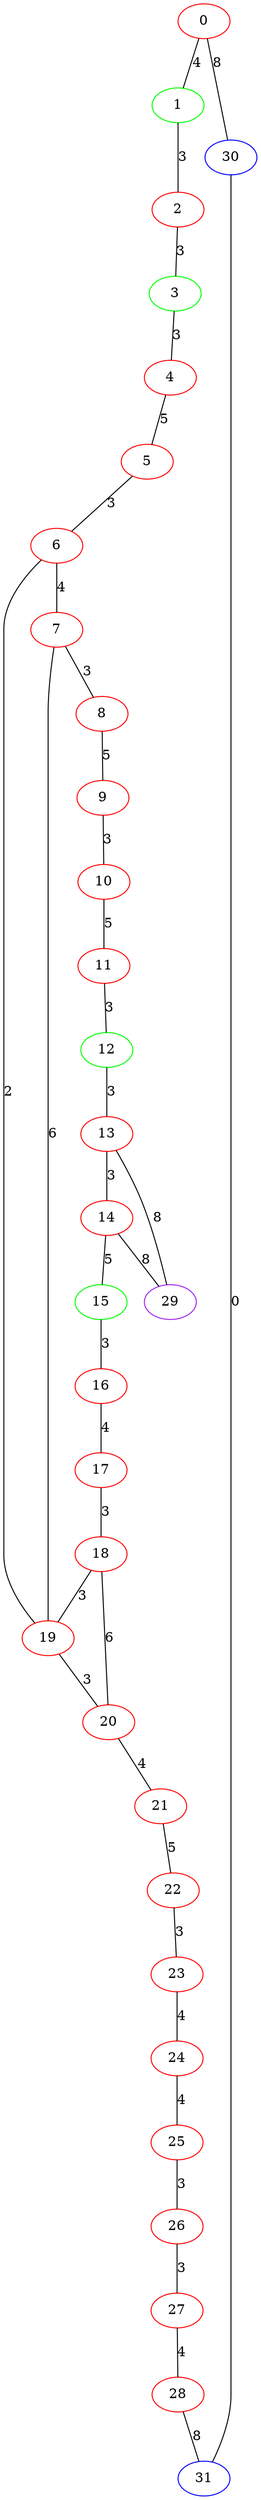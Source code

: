 graph "" {
0 [color=red, weight=1];
1 [color=green, weight=2];
2 [color=red, weight=1];
3 [color=green, weight=2];
4 [color=red, weight=1];
5 [color=red, weight=1];
6 [color=red, weight=1];
7 [color=red, weight=1];
8 [color=red, weight=1];
9 [color=red, weight=1];
10 [color=red, weight=1];
11 [color=red, weight=1];
12 [color=green, weight=2];
13 [color=red, weight=1];
14 [color=red, weight=1];
15 [color=green, weight=2];
16 [color=red, weight=1];
17 [color=red, weight=1];
18 [color=red, weight=1];
19 [color=red, weight=1];
20 [color=red, weight=1];
21 [color=red, weight=1];
22 [color=red, weight=1];
23 [color=red, weight=1];
24 [color=red, weight=1];
25 [color=red, weight=1];
26 [color=red, weight=1];
27 [color=red, weight=1];
28 [color=red, weight=1];
29 [color=purple, weight=4];
30 [color=blue, weight=3];
31 [color=blue, weight=3];
0 -- 1  [key=0, label=4];
0 -- 30  [key=0, label=8];
1 -- 2  [key=0, label=3];
2 -- 3  [key=0, label=3];
3 -- 4  [key=0, label=3];
4 -- 5  [key=0, label=5];
5 -- 6  [key=0, label=3];
6 -- 19  [key=0, label=2];
6 -- 7  [key=0, label=4];
7 -- 8  [key=0, label=3];
7 -- 19  [key=0, label=6];
8 -- 9  [key=0, label=5];
9 -- 10  [key=0, label=3];
10 -- 11  [key=0, label=5];
11 -- 12  [key=0, label=3];
12 -- 13  [key=0, label=3];
13 -- 29  [key=0, label=8];
13 -- 14  [key=0, label=3];
14 -- 29  [key=0, label=8];
14 -- 15  [key=0, label=5];
15 -- 16  [key=0, label=3];
16 -- 17  [key=0, label=4];
17 -- 18  [key=0, label=3];
18 -- 19  [key=0, label=3];
18 -- 20  [key=0, label=6];
19 -- 20  [key=0, label=3];
20 -- 21  [key=0, label=4];
21 -- 22  [key=0, label=5];
22 -- 23  [key=0, label=3];
23 -- 24  [key=0, label=4];
24 -- 25  [key=0, label=4];
25 -- 26  [key=0, label=3];
26 -- 27  [key=0, label=3];
27 -- 28  [key=0, label=4];
28 -- 31  [key=0, label=8];
30 -- 31  [key=0, label=0];
}
